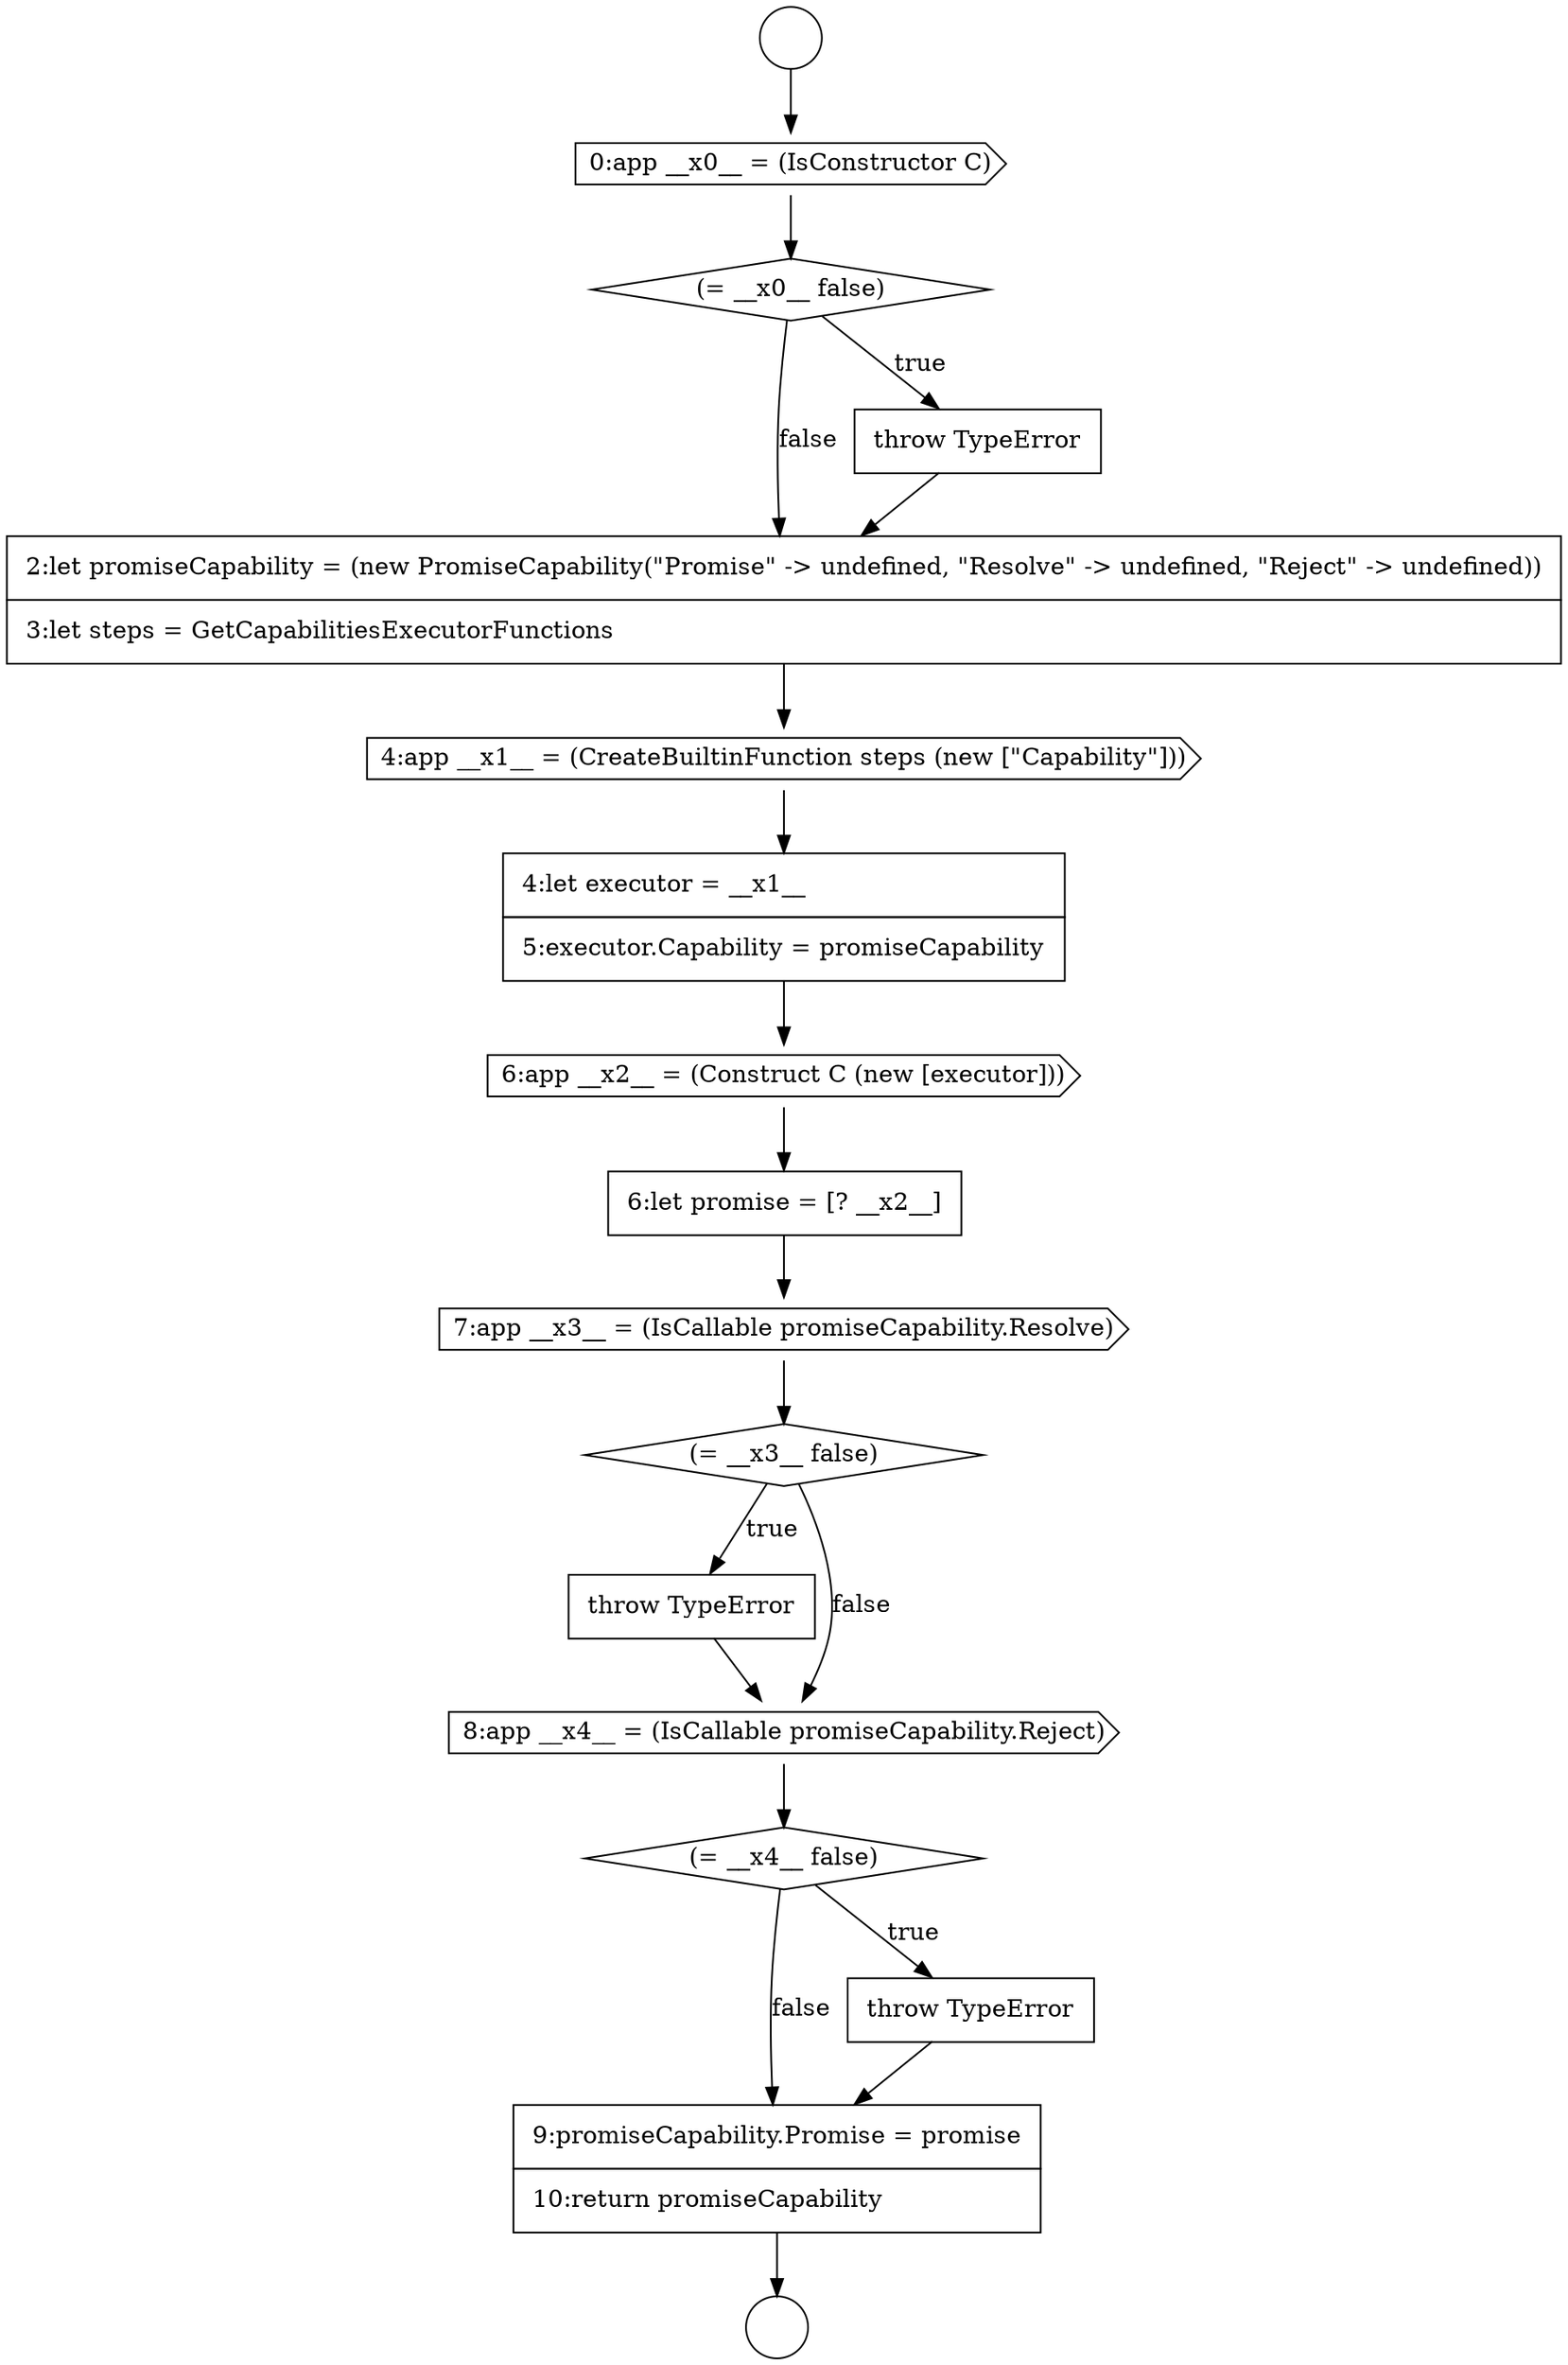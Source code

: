 digraph {
  node17779 [shape=cds, label=<<font color="black">6:app __x2__ = (Construct C (new [executor]))</font>> color="black" fillcolor="white" style=filled]
  node17783 [shape=none, margin=0, label=<<font color="black">
    <table border="0" cellborder="1" cellspacing="0" cellpadding="10">
      <tr><td align="left">throw TypeError</td></tr>
    </table>
  </font>> color="black" fillcolor="white" style=filled]
  node17787 [shape=none, margin=0, label=<<font color="black">
    <table border="0" cellborder="1" cellspacing="0" cellpadding="10">
      <tr><td align="left">9:promiseCapability.Promise = promise</td></tr>
      <tr><td align="left">10:return promiseCapability</td></tr>
    </table>
  </font>> color="black" fillcolor="white" style=filled]
  node17773 [shape=cds, label=<<font color="black">0:app __x0__ = (IsConstructor C)</font>> color="black" fillcolor="white" style=filled]
  node17780 [shape=none, margin=0, label=<<font color="black">
    <table border="0" cellborder="1" cellspacing="0" cellpadding="10">
      <tr><td align="left">6:let promise = [? __x2__]</td></tr>
    </table>
  </font>> color="black" fillcolor="white" style=filled]
  node17784 [shape=cds, label=<<font color="black">8:app __x4__ = (IsCallable promiseCapability.Reject)</font>> color="black" fillcolor="white" style=filled]
  node17786 [shape=none, margin=0, label=<<font color="black">
    <table border="0" cellborder="1" cellspacing="0" cellpadding="10">
      <tr><td align="left">throw TypeError</td></tr>
    </table>
  </font>> color="black" fillcolor="white" style=filled]
  node17776 [shape=none, margin=0, label=<<font color="black">
    <table border="0" cellborder="1" cellspacing="0" cellpadding="10">
      <tr><td align="left">2:let promiseCapability = (new PromiseCapability(&quot;Promise&quot; -&gt; undefined, &quot;Resolve&quot; -&gt; undefined, &quot;Reject&quot; -&gt; undefined))</td></tr>
      <tr><td align="left">3:let steps = GetCapabilitiesExecutorFunctions</td></tr>
    </table>
  </font>> color="black" fillcolor="white" style=filled]
  node17781 [shape=cds, label=<<font color="black">7:app __x3__ = (IsCallable promiseCapability.Resolve)</font>> color="black" fillcolor="white" style=filled]
  node17777 [shape=cds, label=<<font color="black">4:app __x1__ = (CreateBuiltinFunction steps (new [&quot;Capability&quot;]))</font>> color="black" fillcolor="white" style=filled]
  node17772 [shape=circle label=" " color="black" fillcolor="white" style=filled]
  node17775 [shape=none, margin=0, label=<<font color="black">
    <table border="0" cellborder="1" cellspacing="0" cellpadding="10">
      <tr><td align="left">throw TypeError</td></tr>
    </table>
  </font>> color="black" fillcolor="white" style=filled]
  node17778 [shape=none, margin=0, label=<<font color="black">
    <table border="0" cellborder="1" cellspacing="0" cellpadding="10">
      <tr><td align="left">4:let executor = __x1__</td></tr>
      <tr><td align="left">5:executor.Capability = promiseCapability</td></tr>
    </table>
  </font>> color="black" fillcolor="white" style=filled]
  node17771 [shape=circle label=" " color="black" fillcolor="white" style=filled]
  node17774 [shape=diamond, label=<<font color="black">(= __x0__ false)</font>> color="black" fillcolor="white" style=filled]
  node17785 [shape=diamond, label=<<font color="black">(= __x4__ false)</font>> color="black" fillcolor="white" style=filled]
  node17782 [shape=diamond, label=<<font color="black">(= __x3__ false)</font>> color="black" fillcolor="white" style=filled]
  node17782 -> node17783 [label=<<font color="black">true</font>> color="black"]
  node17782 -> node17784 [label=<<font color="black">false</font>> color="black"]
  node17776 -> node17777 [ color="black"]
  node17777 -> node17778 [ color="black"]
  node17778 -> node17779 [ color="black"]
  node17786 -> node17787 [ color="black"]
  node17787 -> node17772 [ color="black"]
  node17771 -> node17773 [ color="black"]
  node17775 -> node17776 [ color="black"]
  node17783 -> node17784 [ color="black"]
  node17785 -> node17786 [label=<<font color="black">true</font>> color="black"]
  node17785 -> node17787 [label=<<font color="black">false</font>> color="black"]
  node17779 -> node17780 [ color="black"]
  node17784 -> node17785 [ color="black"]
  node17781 -> node17782 [ color="black"]
  node17774 -> node17775 [label=<<font color="black">true</font>> color="black"]
  node17774 -> node17776 [label=<<font color="black">false</font>> color="black"]
  node17773 -> node17774 [ color="black"]
  node17780 -> node17781 [ color="black"]
}
